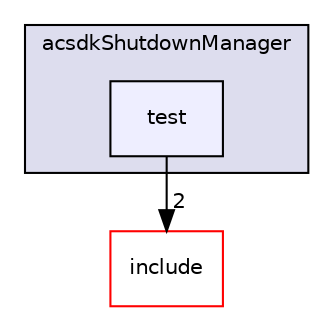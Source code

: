 digraph "/workplace/avs-device-sdk/shared/acsdkShutdownManager/test" {
  compound=true
  node [ fontsize="10", fontname="Helvetica"];
  edge [ labelfontsize="10", labelfontname="Helvetica"];
  subgraph clusterdir_1f2d4964515b42f85363ee844ecf71fd {
    graph [ bgcolor="#ddddee", pencolor="black", label="acsdkShutdownManager" fontname="Helvetica", fontsize="10", URL="dir_1f2d4964515b42f85363ee844ecf71fd.html"]
  dir_89bb97067f72466e6c03f8e4563103ce [shape=box, label="test", style="filled", fillcolor="#eeeeff", pencolor="black", URL="dir_89bb97067f72466e6c03f8e4563103ce.html"];
  }
  dir_1e2775583cf3746421efce1d388d8147 [shape=box label="include" fillcolor="white" style="filled" color="red" URL="dir_1e2775583cf3746421efce1d388d8147.html"];
  dir_89bb97067f72466e6c03f8e4563103ce->dir_1e2775583cf3746421efce1d388d8147 [headlabel="2", labeldistance=1.5 headhref="dir_000753_000750.html"];
}
